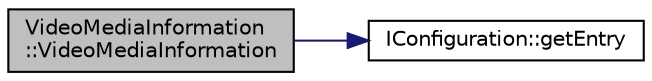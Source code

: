 digraph "VideoMediaInformation::VideoMediaInformation"
{
 // LATEX_PDF_SIZE
  edge [fontname="Helvetica",fontsize="10",labelfontname="Helvetica",labelfontsize="10"];
  node [fontname="Helvetica",fontsize="10",shape=record];
  rankdir="LR";
  Node1 [label="VideoMediaInformation\l::VideoMediaInformation",height=0.2,width=0.4,color="black", fillcolor="grey75", style="filled", fontcolor="black",tooltip=" "];
  Node1 -> Node2 [color="midnightblue",fontsize="10",style="solid",fontname="Helvetica"];
  Node2 [label="IConfiguration::getEntry",height=0.2,width=0.4,color="black", fillcolor="white", style="filled",URL="$struct_i_configuration.html#a56f21aac17f8a84e7c708081b922f595",tooltip=" "];
}
